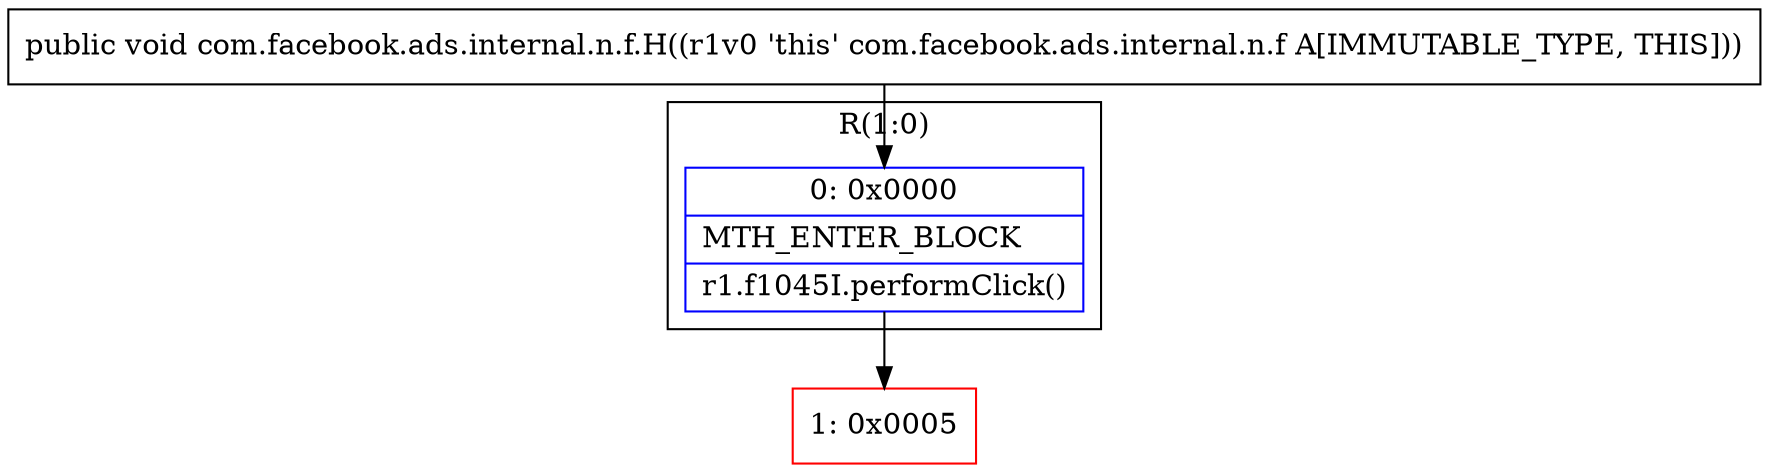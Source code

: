 digraph "CFG forcom.facebook.ads.internal.n.f.H()V" {
subgraph cluster_Region_29478047 {
label = "R(1:0)";
node [shape=record,color=blue];
Node_0 [shape=record,label="{0\:\ 0x0000|MTH_ENTER_BLOCK\l|r1.f1045I.performClick()\l}"];
}
Node_1 [shape=record,color=red,label="{1\:\ 0x0005}"];
MethodNode[shape=record,label="{public void com.facebook.ads.internal.n.f.H((r1v0 'this' com.facebook.ads.internal.n.f A[IMMUTABLE_TYPE, THIS])) }"];
MethodNode -> Node_0;
Node_0 -> Node_1;
}

